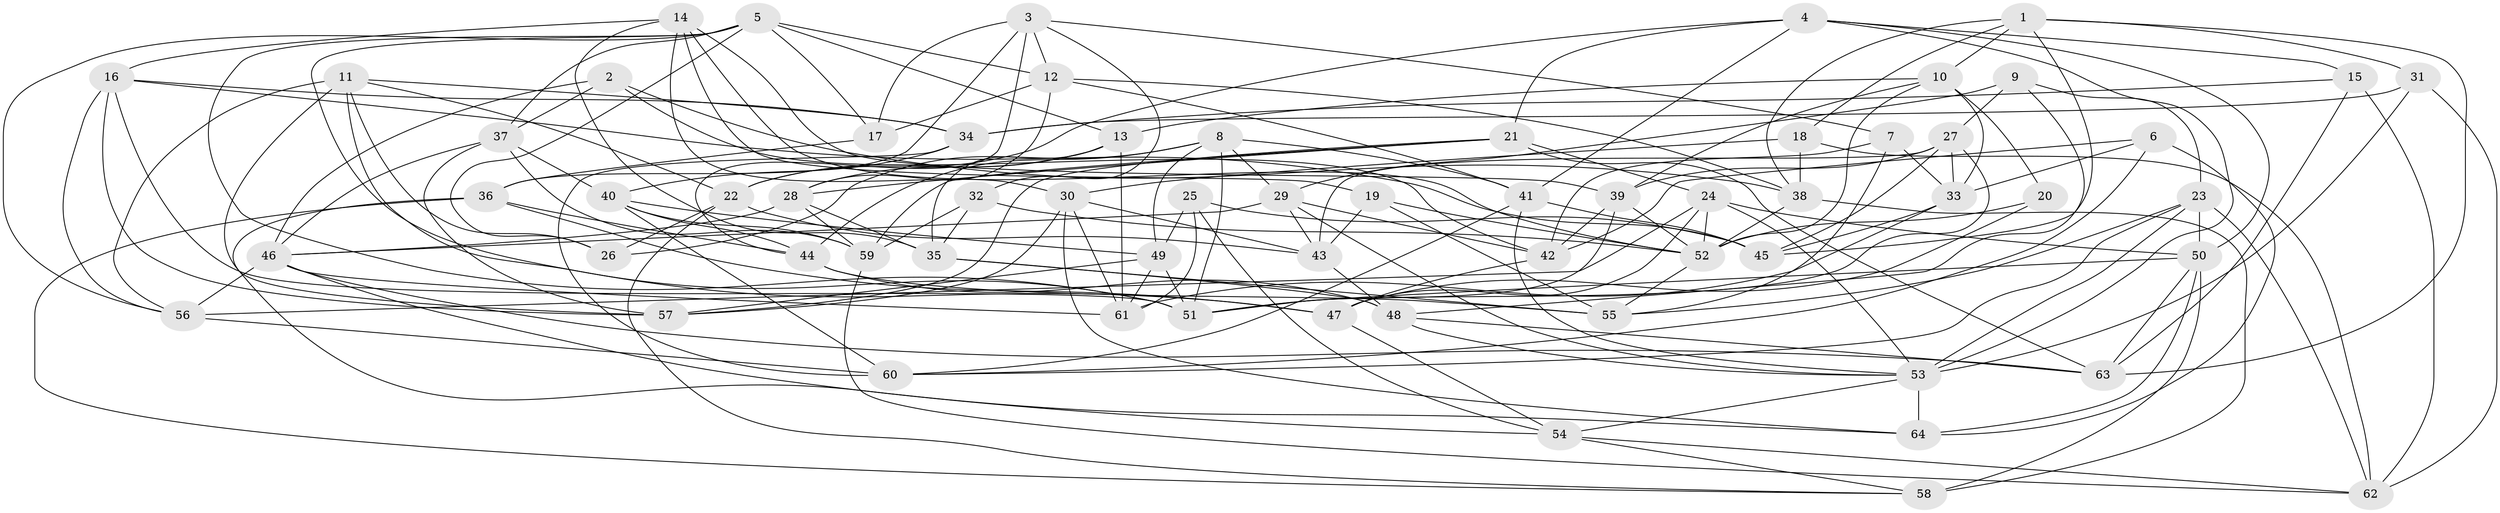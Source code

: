 // original degree distribution, {4: 1.0}
// Generated by graph-tools (version 1.1) at 2025/50/03/09/25 03:50:45]
// undirected, 64 vertices, 184 edges
graph export_dot {
graph [start="1"]
  node [color=gray90,style=filled];
  1;
  2;
  3;
  4;
  5;
  6;
  7;
  8;
  9;
  10;
  11;
  12;
  13;
  14;
  15;
  16;
  17;
  18;
  19;
  20;
  21;
  22;
  23;
  24;
  25;
  26;
  27;
  28;
  29;
  30;
  31;
  32;
  33;
  34;
  35;
  36;
  37;
  38;
  39;
  40;
  41;
  42;
  43;
  44;
  45;
  46;
  47;
  48;
  49;
  50;
  51;
  52;
  53;
  54;
  55;
  56;
  57;
  58;
  59;
  60;
  61;
  62;
  63;
  64;
  1 -- 10 [weight=1.0];
  1 -- 18 [weight=1.0];
  1 -- 31 [weight=1.0];
  1 -- 38 [weight=1.0];
  1 -- 45 [weight=1.0];
  1 -- 63 [weight=1.0];
  2 -- 37 [weight=1.0];
  2 -- 38 [weight=1.0];
  2 -- 42 [weight=1.0];
  2 -- 46 [weight=1.0];
  3 -- 7 [weight=1.0];
  3 -- 12 [weight=1.0];
  3 -- 17 [weight=1.0];
  3 -- 32 [weight=1.0];
  3 -- 36 [weight=1.0];
  3 -- 44 [weight=1.0];
  4 -- 15 [weight=1.0];
  4 -- 21 [weight=1.0];
  4 -- 22 [weight=1.0];
  4 -- 41 [weight=1.0];
  4 -- 50 [weight=1.0];
  4 -- 53 [weight=1.0];
  5 -- 12 [weight=1.0];
  5 -- 13 [weight=1.0];
  5 -- 17 [weight=1.0];
  5 -- 26 [weight=1.0];
  5 -- 37 [weight=1.0];
  5 -- 47 [weight=1.0];
  5 -- 51 [weight=1.0];
  5 -- 56 [weight=1.0];
  6 -- 33 [weight=1.0];
  6 -- 42 [weight=1.0];
  6 -- 60 [weight=1.0];
  6 -- 64 [weight=1.0];
  7 -- 33 [weight=1.0];
  7 -- 42 [weight=1.0];
  7 -- 55 [weight=1.0];
  8 -- 26 [weight=1.0];
  8 -- 29 [weight=1.0];
  8 -- 41 [weight=1.0];
  8 -- 44 [weight=1.0];
  8 -- 49 [weight=1.0];
  8 -- 51 [weight=1.0];
  9 -- 23 [weight=1.0];
  9 -- 27 [weight=1.0];
  9 -- 29 [weight=1.0];
  9 -- 48 [weight=1.0];
  10 -- 13 [weight=1.0];
  10 -- 20 [weight=1.0];
  10 -- 33 [weight=1.0];
  10 -- 39 [weight=1.0];
  10 -- 52 [weight=1.0];
  11 -- 22 [weight=1.0];
  11 -- 26 [weight=1.0];
  11 -- 34 [weight=1.0];
  11 -- 51 [weight=1.0];
  11 -- 56 [weight=1.0];
  11 -- 57 [weight=1.0];
  12 -- 17 [weight=1.0];
  12 -- 28 [weight=1.0];
  12 -- 38 [weight=1.0];
  12 -- 41 [weight=1.0];
  13 -- 22 [weight=1.0];
  13 -- 28 [weight=1.0];
  13 -- 35 [weight=1.0];
  13 -- 61 [weight=1.0];
  14 -- 16 [weight=1.0];
  14 -- 19 [weight=1.0];
  14 -- 30 [weight=1.0];
  14 -- 35 [weight=1.0];
  14 -- 39 [weight=1.0];
  14 -- 52 [weight=1.0];
  15 -- 34 [weight=1.0];
  15 -- 62 [weight=1.0];
  15 -- 63 [weight=1.0];
  16 -- 34 [weight=1.0];
  16 -- 45 [weight=1.0];
  16 -- 51 [weight=1.0];
  16 -- 56 [weight=1.0];
  16 -- 57 [weight=1.0];
  17 -- 36 [weight=1.0];
  18 -- 30 [weight=1.0];
  18 -- 38 [weight=1.0];
  18 -- 62 [weight=1.0];
  19 -- 43 [weight=1.0];
  19 -- 52 [weight=1.0];
  19 -- 55 [weight=1.0];
  20 -- 47 [weight=1.0];
  20 -- 52 [weight=2.0];
  21 -- 24 [weight=1.0];
  21 -- 28 [weight=1.0];
  21 -- 57 [weight=1.0];
  21 -- 59 [weight=1.0];
  21 -- 63 [weight=1.0];
  22 -- 26 [weight=1.0];
  22 -- 43 [weight=1.0];
  22 -- 58 [weight=1.0];
  23 -- 50 [weight=1.0];
  23 -- 53 [weight=1.0];
  23 -- 55 [weight=1.0];
  23 -- 60 [weight=1.0];
  23 -- 62 [weight=1.0];
  24 -- 47 [weight=1.0];
  24 -- 50 [weight=1.0];
  24 -- 52 [weight=1.0];
  24 -- 53 [weight=1.0];
  24 -- 56 [weight=1.0];
  25 -- 45 [weight=1.0];
  25 -- 49 [weight=1.0];
  25 -- 54 [weight=1.0];
  25 -- 61 [weight=1.0];
  27 -- 33 [weight=1.0];
  27 -- 39 [weight=1.0];
  27 -- 43 [weight=1.0];
  27 -- 45 [weight=1.0];
  27 -- 51 [weight=1.0];
  28 -- 35 [weight=1.0];
  28 -- 46 [weight=1.0];
  28 -- 59 [weight=1.0];
  29 -- 42 [weight=1.0];
  29 -- 43 [weight=1.0];
  29 -- 46 [weight=1.0];
  29 -- 53 [weight=1.0];
  30 -- 43 [weight=1.0];
  30 -- 57 [weight=1.0];
  30 -- 61 [weight=1.0];
  30 -- 64 [weight=1.0];
  31 -- 34 [weight=1.0];
  31 -- 53 [weight=1.0];
  31 -- 62 [weight=1.0];
  32 -- 35 [weight=1.0];
  32 -- 52 [weight=1.0];
  32 -- 59 [weight=1.0];
  33 -- 45 [weight=1.0];
  33 -- 61 [weight=1.0];
  34 -- 40 [weight=1.0];
  34 -- 60 [weight=1.0];
  35 -- 48 [weight=1.0];
  35 -- 55 [weight=1.0];
  36 -- 44 [weight=1.0];
  36 -- 47 [weight=1.0];
  36 -- 58 [weight=1.0];
  36 -- 64 [weight=1.0];
  37 -- 40 [weight=1.0];
  37 -- 46 [weight=1.0];
  37 -- 57 [weight=1.0];
  37 -- 59 [weight=1.0];
  38 -- 52 [weight=1.0];
  38 -- 58 [weight=1.0];
  39 -- 42 [weight=1.0];
  39 -- 51 [weight=1.0];
  39 -- 52 [weight=1.0];
  40 -- 44 [weight=1.0];
  40 -- 49 [weight=1.0];
  40 -- 59 [weight=1.0];
  40 -- 60 [weight=1.0];
  41 -- 45 [weight=1.0];
  41 -- 53 [weight=1.0];
  41 -- 60 [weight=1.0];
  42 -- 47 [weight=1.0];
  43 -- 48 [weight=1.0];
  44 -- 48 [weight=1.0];
  44 -- 55 [weight=1.0];
  46 -- 54 [weight=1.0];
  46 -- 56 [weight=1.0];
  46 -- 61 [weight=1.0];
  46 -- 63 [weight=1.0];
  47 -- 54 [weight=1.0];
  48 -- 53 [weight=1.0];
  48 -- 63 [weight=1.0];
  49 -- 51 [weight=1.0];
  49 -- 57 [weight=1.0];
  49 -- 61 [weight=1.0];
  50 -- 51 [weight=3.0];
  50 -- 58 [weight=2.0];
  50 -- 63 [weight=1.0];
  50 -- 64 [weight=1.0];
  52 -- 55 [weight=1.0];
  53 -- 54 [weight=1.0];
  53 -- 64 [weight=2.0];
  54 -- 58 [weight=1.0];
  54 -- 62 [weight=1.0];
  56 -- 60 [weight=1.0];
  59 -- 62 [weight=1.0];
}
